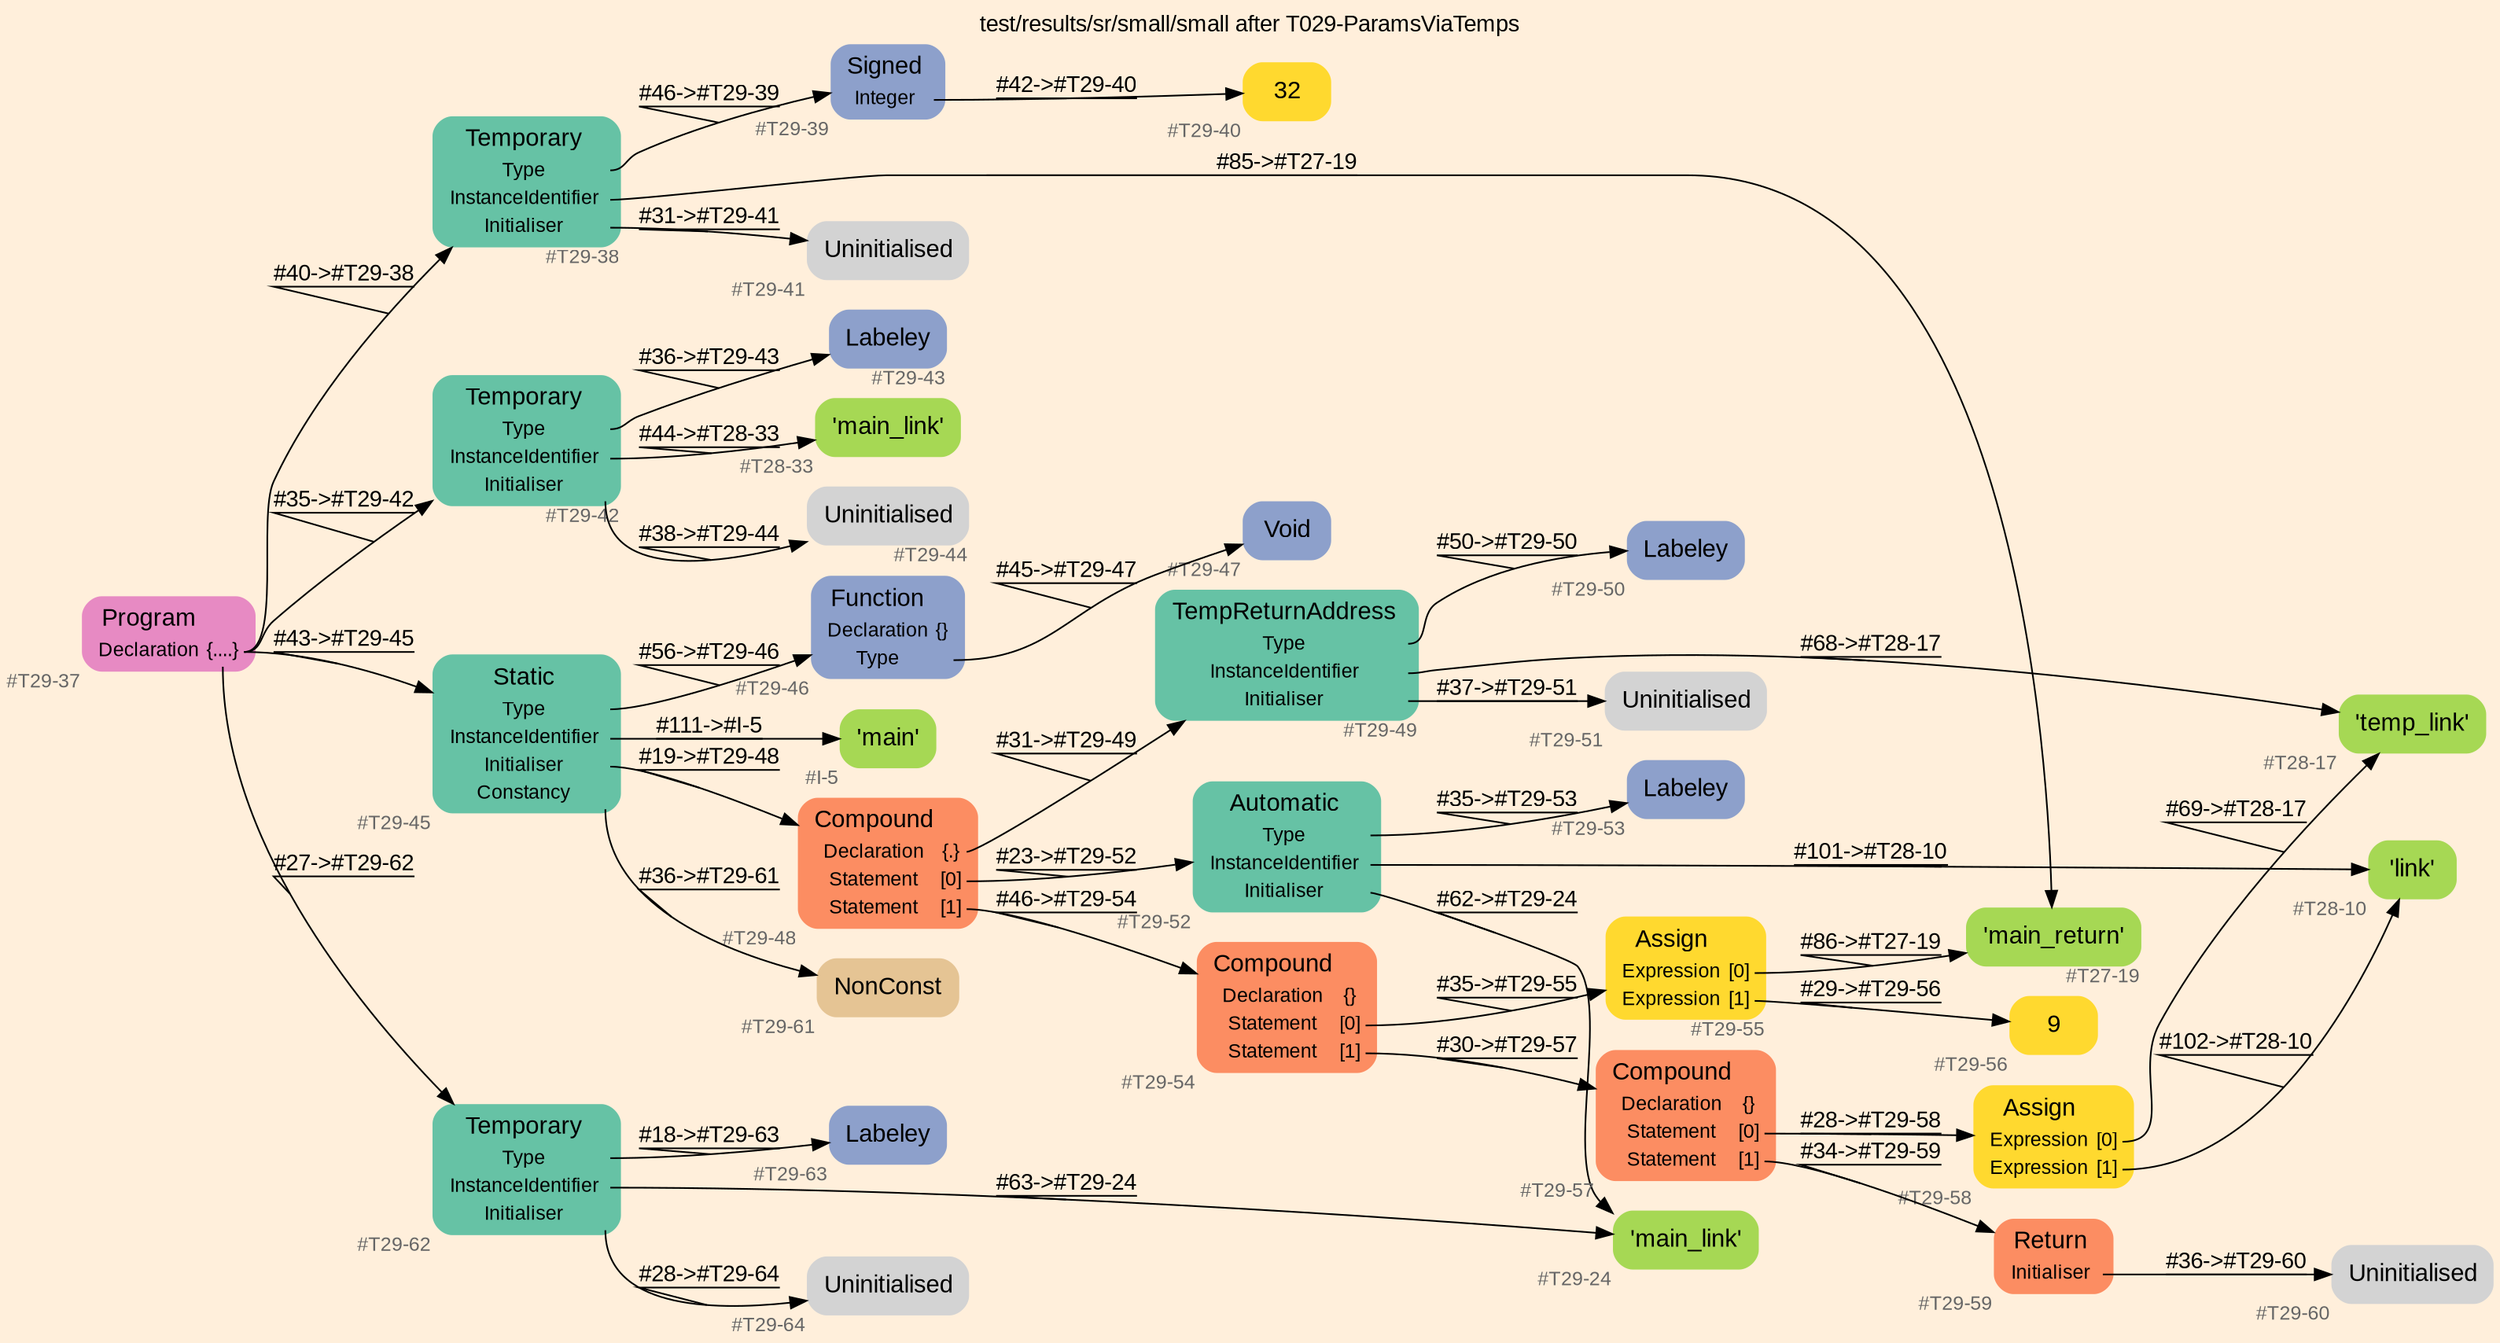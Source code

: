 digraph "test/results/sr/small/small after T029-ParamsViaTemps" {
label = "test/results/sr/small/small after T029-ParamsViaTemps"
labelloc = t
graph [
    rankdir = "LR"
    ranksep = 0.3
    bgcolor = antiquewhite1
    color = black
    fontcolor = black
    fontname = "Arial"
];
node [
    fontname = "Arial"
];
edge [
    fontname = "Arial"
];

// -------------------- node figure --------------------
// -------- block #T29-37 ----------
"#T29-37" [
    fillcolor = "/set28/4"
    xlabel = "#T29-37"
    fontsize = "12"
    fontcolor = grey40
    shape = "plaintext"
    label = <<TABLE BORDER="0" CELLBORDER="0" CELLSPACING="0">
     <TR><TD><FONT COLOR="black" POINT-SIZE="15">Program</FONT></TD></TR>
     <TR><TD><FONT COLOR="black" POINT-SIZE="12">Declaration</FONT></TD><TD PORT="port0"><FONT COLOR="black" POINT-SIZE="12">{....}</FONT></TD></TR>
    </TABLE>>
    style = "rounded,filled"
];

// -------- block #T29-38 ----------
"#T29-38" [
    fillcolor = "/set28/1"
    xlabel = "#T29-38"
    fontsize = "12"
    fontcolor = grey40
    shape = "plaintext"
    label = <<TABLE BORDER="0" CELLBORDER="0" CELLSPACING="0">
     <TR><TD><FONT COLOR="black" POINT-SIZE="15">Temporary</FONT></TD></TR>
     <TR><TD><FONT COLOR="black" POINT-SIZE="12">Type</FONT></TD><TD PORT="port0"></TD></TR>
     <TR><TD><FONT COLOR="black" POINT-SIZE="12">InstanceIdentifier</FONT></TD><TD PORT="port1"></TD></TR>
     <TR><TD><FONT COLOR="black" POINT-SIZE="12">Initialiser</FONT></TD><TD PORT="port2"></TD></TR>
    </TABLE>>
    style = "rounded,filled"
];

// -------- block #T29-39 ----------
"#T29-39" [
    fillcolor = "/set28/3"
    xlabel = "#T29-39"
    fontsize = "12"
    fontcolor = grey40
    shape = "plaintext"
    label = <<TABLE BORDER="0" CELLBORDER="0" CELLSPACING="0">
     <TR><TD><FONT COLOR="black" POINT-SIZE="15">Signed</FONT></TD></TR>
     <TR><TD><FONT COLOR="black" POINT-SIZE="12">Integer</FONT></TD><TD PORT="port0"></TD></TR>
    </TABLE>>
    style = "rounded,filled"
];

// -------- block #T29-40 ----------
"#T29-40" [
    fillcolor = "/set28/6"
    xlabel = "#T29-40"
    fontsize = "12"
    fontcolor = grey40
    shape = "plaintext"
    label = <<TABLE BORDER="0" CELLBORDER="0" CELLSPACING="0">
     <TR><TD><FONT COLOR="black" POINT-SIZE="15">32</FONT></TD></TR>
    </TABLE>>
    style = "rounded,filled"
];

// -------- block #T27-19 ----------
"#T27-19" [
    fillcolor = "/set28/5"
    xlabel = "#T27-19"
    fontsize = "12"
    fontcolor = grey40
    shape = "plaintext"
    label = <<TABLE BORDER="0" CELLBORDER="0" CELLSPACING="0">
     <TR><TD><FONT COLOR="black" POINT-SIZE="15">'main_return'</FONT></TD></TR>
    </TABLE>>
    style = "rounded,filled"
];

// -------- block #T29-41 ----------
"#T29-41" [
    xlabel = "#T29-41"
    fontsize = "12"
    fontcolor = grey40
    shape = "plaintext"
    label = <<TABLE BORDER="0" CELLBORDER="0" CELLSPACING="0">
     <TR><TD><FONT COLOR="black" POINT-SIZE="15">Uninitialised</FONT></TD></TR>
    </TABLE>>
    style = "rounded,filled"
];

// -------- block #T29-42 ----------
"#T29-42" [
    fillcolor = "/set28/1"
    xlabel = "#T29-42"
    fontsize = "12"
    fontcolor = grey40
    shape = "plaintext"
    label = <<TABLE BORDER="0" CELLBORDER="0" CELLSPACING="0">
     <TR><TD><FONT COLOR="black" POINT-SIZE="15">Temporary</FONT></TD></TR>
     <TR><TD><FONT COLOR="black" POINT-SIZE="12">Type</FONT></TD><TD PORT="port0"></TD></TR>
     <TR><TD><FONT COLOR="black" POINT-SIZE="12">InstanceIdentifier</FONT></TD><TD PORT="port1"></TD></TR>
     <TR><TD><FONT COLOR="black" POINT-SIZE="12">Initialiser</FONT></TD><TD PORT="port2"></TD></TR>
    </TABLE>>
    style = "rounded,filled"
];

// -------- block #T29-43 ----------
"#T29-43" [
    fillcolor = "/set28/3"
    xlabel = "#T29-43"
    fontsize = "12"
    fontcolor = grey40
    shape = "plaintext"
    label = <<TABLE BORDER="0" CELLBORDER="0" CELLSPACING="0">
     <TR><TD><FONT COLOR="black" POINT-SIZE="15">Labeley</FONT></TD></TR>
    </TABLE>>
    style = "rounded,filled"
];

// -------- block #T28-33 ----------
"#T28-33" [
    fillcolor = "/set28/5"
    xlabel = "#T28-33"
    fontsize = "12"
    fontcolor = grey40
    shape = "plaintext"
    label = <<TABLE BORDER="0" CELLBORDER="0" CELLSPACING="0">
     <TR><TD><FONT COLOR="black" POINT-SIZE="15">'main_link'</FONT></TD></TR>
    </TABLE>>
    style = "rounded,filled"
];

// -------- block #T29-44 ----------
"#T29-44" [
    xlabel = "#T29-44"
    fontsize = "12"
    fontcolor = grey40
    shape = "plaintext"
    label = <<TABLE BORDER="0" CELLBORDER="0" CELLSPACING="0">
     <TR><TD><FONT COLOR="black" POINT-SIZE="15">Uninitialised</FONT></TD></TR>
    </TABLE>>
    style = "rounded,filled"
];

// -------- block #T29-45 ----------
"#T29-45" [
    fillcolor = "/set28/1"
    xlabel = "#T29-45"
    fontsize = "12"
    fontcolor = grey40
    shape = "plaintext"
    label = <<TABLE BORDER="0" CELLBORDER="0" CELLSPACING="0">
     <TR><TD><FONT COLOR="black" POINT-SIZE="15">Static</FONT></TD></TR>
     <TR><TD><FONT COLOR="black" POINT-SIZE="12">Type</FONT></TD><TD PORT="port0"></TD></TR>
     <TR><TD><FONT COLOR="black" POINT-SIZE="12">InstanceIdentifier</FONT></TD><TD PORT="port1"></TD></TR>
     <TR><TD><FONT COLOR="black" POINT-SIZE="12">Initialiser</FONT></TD><TD PORT="port2"></TD></TR>
     <TR><TD><FONT COLOR="black" POINT-SIZE="12">Constancy</FONT></TD><TD PORT="port3"></TD></TR>
    </TABLE>>
    style = "rounded,filled"
];

// -------- block #T29-46 ----------
"#T29-46" [
    fillcolor = "/set28/3"
    xlabel = "#T29-46"
    fontsize = "12"
    fontcolor = grey40
    shape = "plaintext"
    label = <<TABLE BORDER="0" CELLBORDER="0" CELLSPACING="0">
     <TR><TD><FONT COLOR="black" POINT-SIZE="15">Function</FONT></TD></TR>
     <TR><TD><FONT COLOR="black" POINT-SIZE="12">Declaration</FONT></TD><TD PORT="port0"><FONT COLOR="black" POINT-SIZE="12">{}</FONT></TD></TR>
     <TR><TD><FONT COLOR="black" POINT-SIZE="12">Type</FONT></TD><TD PORT="port1"></TD></TR>
    </TABLE>>
    style = "rounded,filled"
];

// -------- block #T29-47 ----------
"#T29-47" [
    fillcolor = "/set28/3"
    xlabel = "#T29-47"
    fontsize = "12"
    fontcolor = grey40
    shape = "plaintext"
    label = <<TABLE BORDER="0" CELLBORDER="0" CELLSPACING="0">
     <TR><TD><FONT COLOR="black" POINT-SIZE="15">Void</FONT></TD></TR>
    </TABLE>>
    style = "rounded,filled"
];

// -------- block #I-5 ----------
"#I-5" [
    fillcolor = "/set28/5"
    xlabel = "#I-5"
    fontsize = "12"
    fontcolor = grey40
    shape = "plaintext"
    label = <<TABLE BORDER="0" CELLBORDER="0" CELLSPACING="0">
     <TR><TD><FONT COLOR="black" POINT-SIZE="15">'main'</FONT></TD></TR>
    </TABLE>>
    style = "rounded,filled"
];

// -------- block #T29-48 ----------
"#T29-48" [
    fillcolor = "/set28/2"
    xlabel = "#T29-48"
    fontsize = "12"
    fontcolor = grey40
    shape = "plaintext"
    label = <<TABLE BORDER="0" CELLBORDER="0" CELLSPACING="0">
     <TR><TD><FONT COLOR="black" POINT-SIZE="15">Compound</FONT></TD></TR>
     <TR><TD><FONT COLOR="black" POINT-SIZE="12">Declaration</FONT></TD><TD PORT="port0"><FONT COLOR="black" POINT-SIZE="12">{.}</FONT></TD></TR>
     <TR><TD><FONT COLOR="black" POINT-SIZE="12">Statement</FONT></TD><TD PORT="port1"><FONT COLOR="black" POINT-SIZE="12">[0]</FONT></TD></TR>
     <TR><TD><FONT COLOR="black" POINT-SIZE="12">Statement</FONT></TD><TD PORT="port2"><FONT COLOR="black" POINT-SIZE="12">[1]</FONT></TD></TR>
    </TABLE>>
    style = "rounded,filled"
];

// -------- block #T29-49 ----------
"#T29-49" [
    fillcolor = "/set28/1"
    xlabel = "#T29-49"
    fontsize = "12"
    fontcolor = grey40
    shape = "plaintext"
    label = <<TABLE BORDER="0" CELLBORDER="0" CELLSPACING="0">
     <TR><TD><FONT COLOR="black" POINT-SIZE="15">TempReturnAddress</FONT></TD></TR>
     <TR><TD><FONT COLOR="black" POINT-SIZE="12">Type</FONT></TD><TD PORT="port0"></TD></TR>
     <TR><TD><FONT COLOR="black" POINT-SIZE="12">InstanceIdentifier</FONT></TD><TD PORT="port1"></TD></TR>
     <TR><TD><FONT COLOR="black" POINT-SIZE="12">Initialiser</FONT></TD><TD PORT="port2"></TD></TR>
    </TABLE>>
    style = "rounded,filled"
];

// -------- block #T29-50 ----------
"#T29-50" [
    fillcolor = "/set28/3"
    xlabel = "#T29-50"
    fontsize = "12"
    fontcolor = grey40
    shape = "plaintext"
    label = <<TABLE BORDER="0" CELLBORDER="0" CELLSPACING="0">
     <TR><TD><FONT COLOR="black" POINT-SIZE="15">Labeley</FONT></TD></TR>
    </TABLE>>
    style = "rounded,filled"
];

// -------- block #T28-17 ----------
"#T28-17" [
    fillcolor = "/set28/5"
    xlabel = "#T28-17"
    fontsize = "12"
    fontcolor = grey40
    shape = "plaintext"
    label = <<TABLE BORDER="0" CELLBORDER="0" CELLSPACING="0">
     <TR><TD><FONT COLOR="black" POINT-SIZE="15">'temp_link'</FONT></TD></TR>
    </TABLE>>
    style = "rounded,filled"
];

// -------- block #T29-51 ----------
"#T29-51" [
    xlabel = "#T29-51"
    fontsize = "12"
    fontcolor = grey40
    shape = "plaintext"
    label = <<TABLE BORDER="0" CELLBORDER="0" CELLSPACING="0">
     <TR><TD><FONT COLOR="black" POINT-SIZE="15">Uninitialised</FONT></TD></TR>
    </TABLE>>
    style = "rounded,filled"
];

// -------- block #T29-52 ----------
"#T29-52" [
    fillcolor = "/set28/1"
    xlabel = "#T29-52"
    fontsize = "12"
    fontcolor = grey40
    shape = "plaintext"
    label = <<TABLE BORDER="0" CELLBORDER="0" CELLSPACING="0">
     <TR><TD><FONT COLOR="black" POINT-SIZE="15">Automatic</FONT></TD></TR>
     <TR><TD><FONT COLOR="black" POINT-SIZE="12">Type</FONT></TD><TD PORT="port0"></TD></TR>
     <TR><TD><FONT COLOR="black" POINT-SIZE="12">InstanceIdentifier</FONT></TD><TD PORT="port1"></TD></TR>
     <TR><TD><FONT COLOR="black" POINT-SIZE="12">Initialiser</FONT></TD><TD PORT="port2"></TD></TR>
    </TABLE>>
    style = "rounded,filled"
];

// -------- block #T29-53 ----------
"#T29-53" [
    fillcolor = "/set28/3"
    xlabel = "#T29-53"
    fontsize = "12"
    fontcolor = grey40
    shape = "plaintext"
    label = <<TABLE BORDER="0" CELLBORDER="0" CELLSPACING="0">
     <TR><TD><FONT COLOR="black" POINT-SIZE="15">Labeley</FONT></TD></TR>
    </TABLE>>
    style = "rounded,filled"
];

// -------- block #T28-10 ----------
"#T28-10" [
    fillcolor = "/set28/5"
    xlabel = "#T28-10"
    fontsize = "12"
    fontcolor = grey40
    shape = "plaintext"
    label = <<TABLE BORDER="0" CELLBORDER="0" CELLSPACING="0">
     <TR><TD><FONT COLOR="black" POINT-SIZE="15">'link'</FONT></TD></TR>
    </TABLE>>
    style = "rounded,filled"
];

// -------- block #T29-24 ----------
"#T29-24" [
    fillcolor = "/set28/5"
    xlabel = "#T29-24"
    fontsize = "12"
    fontcolor = grey40
    shape = "plaintext"
    label = <<TABLE BORDER="0" CELLBORDER="0" CELLSPACING="0">
     <TR><TD><FONT COLOR="black" POINT-SIZE="15">'main_link'</FONT></TD></TR>
    </TABLE>>
    style = "rounded,filled"
];

// -------- block #T29-54 ----------
"#T29-54" [
    fillcolor = "/set28/2"
    xlabel = "#T29-54"
    fontsize = "12"
    fontcolor = grey40
    shape = "plaintext"
    label = <<TABLE BORDER="0" CELLBORDER="0" CELLSPACING="0">
     <TR><TD><FONT COLOR="black" POINT-SIZE="15">Compound</FONT></TD></TR>
     <TR><TD><FONT COLOR="black" POINT-SIZE="12">Declaration</FONT></TD><TD PORT="port0"><FONT COLOR="black" POINT-SIZE="12">{}</FONT></TD></TR>
     <TR><TD><FONT COLOR="black" POINT-SIZE="12">Statement</FONT></TD><TD PORT="port1"><FONT COLOR="black" POINT-SIZE="12">[0]</FONT></TD></TR>
     <TR><TD><FONT COLOR="black" POINT-SIZE="12">Statement</FONT></TD><TD PORT="port2"><FONT COLOR="black" POINT-SIZE="12">[1]</FONT></TD></TR>
    </TABLE>>
    style = "rounded,filled"
];

// -------- block #T29-55 ----------
"#T29-55" [
    fillcolor = "/set28/6"
    xlabel = "#T29-55"
    fontsize = "12"
    fontcolor = grey40
    shape = "plaintext"
    label = <<TABLE BORDER="0" CELLBORDER="0" CELLSPACING="0">
     <TR><TD><FONT COLOR="black" POINT-SIZE="15">Assign</FONT></TD></TR>
     <TR><TD><FONT COLOR="black" POINT-SIZE="12">Expression</FONT></TD><TD PORT="port0"><FONT COLOR="black" POINT-SIZE="12">[0]</FONT></TD></TR>
     <TR><TD><FONT COLOR="black" POINT-SIZE="12">Expression</FONT></TD><TD PORT="port1"><FONT COLOR="black" POINT-SIZE="12">[1]</FONT></TD></TR>
    </TABLE>>
    style = "rounded,filled"
];

// -------- block #T29-56 ----------
"#T29-56" [
    fillcolor = "/set28/6"
    xlabel = "#T29-56"
    fontsize = "12"
    fontcolor = grey40
    shape = "plaintext"
    label = <<TABLE BORDER="0" CELLBORDER="0" CELLSPACING="0">
     <TR><TD><FONT COLOR="black" POINT-SIZE="15">9</FONT></TD></TR>
    </TABLE>>
    style = "rounded,filled"
];

// -------- block #T29-57 ----------
"#T29-57" [
    fillcolor = "/set28/2"
    xlabel = "#T29-57"
    fontsize = "12"
    fontcolor = grey40
    shape = "plaintext"
    label = <<TABLE BORDER="0" CELLBORDER="0" CELLSPACING="0">
     <TR><TD><FONT COLOR="black" POINT-SIZE="15">Compound</FONT></TD></TR>
     <TR><TD><FONT COLOR="black" POINT-SIZE="12">Declaration</FONT></TD><TD PORT="port0"><FONT COLOR="black" POINT-SIZE="12">{}</FONT></TD></TR>
     <TR><TD><FONT COLOR="black" POINT-SIZE="12">Statement</FONT></TD><TD PORT="port1"><FONT COLOR="black" POINT-SIZE="12">[0]</FONT></TD></TR>
     <TR><TD><FONT COLOR="black" POINT-SIZE="12">Statement</FONT></TD><TD PORT="port2"><FONT COLOR="black" POINT-SIZE="12">[1]</FONT></TD></TR>
    </TABLE>>
    style = "rounded,filled"
];

// -------- block #T29-58 ----------
"#T29-58" [
    fillcolor = "/set28/6"
    xlabel = "#T29-58"
    fontsize = "12"
    fontcolor = grey40
    shape = "plaintext"
    label = <<TABLE BORDER="0" CELLBORDER="0" CELLSPACING="0">
     <TR><TD><FONT COLOR="black" POINT-SIZE="15">Assign</FONT></TD></TR>
     <TR><TD><FONT COLOR="black" POINT-SIZE="12">Expression</FONT></TD><TD PORT="port0"><FONT COLOR="black" POINT-SIZE="12">[0]</FONT></TD></TR>
     <TR><TD><FONT COLOR="black" POINT-SIZE="12">Expression</FONT></TD><TD PORT="port1"><FONT COLOR="black" POINT-SIZE="12">[1]</FONT></TD></TR>
    </TABLE>>
    style = "rounded,filled"
];

// -------- block #T29-59 ----------
"#T29-59" [
    fillcolor = "/set28/2"
    xlabel = "#T29-59"
    fontsize = "12"
    fontcolor = grey40
    shape = "plaintext"
    label = <<TABLE BORDER="0" CELLBORDER="0" CELLSPACING="0">
     <TR><TD><FONT COLOR="black" POINT-SIZE="15">Return</FONT></TD></TR>
     <TR><TD><FONT COLOR="black" POINT-SIZE="12">Initialiser</FONT></TD><TD PORT="port0"></TD></TR>
    </TABLE>>
    style = "rounded,filled"
];

// -------- block #T29-60 ----------
"#T29-60" [
    xlabel = "#T29-60"
    fontsize = "12"
    fontcolor = grey40
    shape = "plaintext"
    label = <<TABLE BORDER="0" CELLBORDER="0" CELLSPACING="0">
     <TR><TD><FONT COLOR="black" POINT-SIZE="15">Uninitialised</FONT></TD></TR>
    </TABLE>>
    style = "rounded,filled"
];

// -------- block #T29-61 ----------
"#T29-61" [
    fillcolor = "/set28/7"
    xlabel = "#T29-61"
    fontsize = "12"
    fontcolor = grey40
    shape = "plaintext"
    label = <<TABLE BORDER="0" CELLBORDER="0" CELLSPACING="0">
     <TR><TD><FONT COLOR="black" POINT-SIZE="15">NonConst</FONT></TD></TR>
    </TABLE>>
    style = "rounded,filled"
];

// -------- block #T29-62 ----------
"#T29-62" [
    fillcolor = "/set28/1"
    xlabel = "#T29-62"
    fontsize = "12"
    fontcolor = grey40
    shape = "plaintext"
    label = <<TABLE BORDER="0" CELLBORDER="0" CELLSPACING="0">
     <TR><TD><FONT COLOR="black" POINT-SIZE="15">Temporary</FONT></TD></TR>
     <TR><TD><FONT COLOR="black" POINT-SIZE="12">Type</FONT></TD><TD PORT="port0"></TD></TR>
     <TR><TD><FONT COLOR="black" POINT-SIZE="12">InstanceIdentifier</FONT></TD><TD PORT="port1"></TD></TR>
     <TR><TD><FONT COLOR="black" POINT-SIZE="12">Initialiser</FONT></TD><TD PORT="port2"></TD></TR>
    </TABLE>>
    style = "rounded,filled"
];

// -------- block #T29-63 ----------
"#T29-63" [
    fillcolor = "/set28/3"
    xlabel = "#T29-63"
    fontsize = "12"
    fontcolor = grey40
    shape = "plaintext"
    label = <<TABLE BORDER="0" CELLBORDER="0" CELLSPACING="0">
     <TR><TD><FONT COLOR="black" POINT-SIZE="15">Labeley</FONT></TD></TR>
    </TABLE>>
    style = "rounded,filled"
];

// -------- block #T29-64 ----------
"#T29-64" [
    xlabel = "#T29-64"
    fontsize = "12"
    fontcolor = grey40
    shape = "plaintext"
    label = <<TABLE BORDER="0" CELLBORDER="0" CELLSPACING="0">
     <TR><TD><FONT COLOR="black" POINT-SIZE="15">Uninitialised</FONT></TD></TR>
    </TABLE>>
    style = "rounded,filled"
];

"#T29-37":port0 -> "#T29-38" [
    label = "#40-&gt;#T29-38"
    decorate = true
    color = black
    fontcolor = black
];

"#T29-37":port0 -> "#T29-42" [
    label = "#35-&gt;#T29-42"
    decorate = true
    color = black
    fontcolor = black
];

"#T29-37":port0 -> "#T29-45" [
    label = "#43-&gt;#T29-45"
    decorate = true
    color = black
    fontcolor = black
];

"#T29-37":port0 -> "#T29-62" [
    label = "#27-&gt;#T29-62"
    decorate = true
    color = black
    fontcolor = black
];

"#T29-38":port0 -> "#T29-39" [
    label = "#46-&gt;#T29-39"
    decorate = true
    color = black
    fontcolor = black
];

"#T29-38":port1 -> "#T27-19" [
    label = "#85-&gt;#T27-19"
    decorate = true
    color = black
    fontcolor = black
];

"#T29-38":port2 -> "#T29-41" [
    label = "#31-&gt;#T29-41"
    decorate = true
    color = black
    fontcolor = black
];

"#T29-39":port0 -> "#T29-40" [
    label = "#42-&gt;#T29-40"
    decorate = true
    color = black
    fontcolor = black
];

"#T29-42":port0 -> "#T29-43" [
    label = "#36-&gt;#T29-43"
    decorate = true
    color = black
    fontcolor = black
];

"#T29-42":port1 -> "#T28-33" [
    label = "#44-&gt;#T28-33"
    decorate = true
    color = black
    fontcolor = black
];

"#T29-42":port2 -> "#T29-44" [
    label = "#38-&gt;#T29-44"
    decorate = true
    color = black
    fontcolor = black
];

"#T29-45":port0 -> "#T29-46" [
    label = "#56-&gt;#T29-46"
    decorate = true
    color = black
    fontcolor = black
];

"#T29-45":port1 -> "#I-5" [
    label = "#111-&gt;#I-5"
    decorate = true
    color = black
    fontcolor = black
];

"#T29-45":port2 -> "#T29-48" [
    label = "#19-&gt;#T29-48"
    decorate = true
    color = black
    fontcolor = black
];

"#T29-45":port3 -> "#T29-61" [
    label = "#36-&gt;#T29-61"
    decorate = true
    color = black
    fontcolor = black
];

"#T29-46":port1 -> "#T29-47" [
    label = "#45-&gt;#T29-47"
    decorate = true
    color = black
    fontcolor = black
];

"#T29-48":port0 -> "#T29-49" [
    label = "#31-&gt;#T29-49"
    decorate = true
    color = black
    fontcolor = black
];

"#T29-48":port1 -> "#T29-52" [
    label = "#23-&gt;#T29-52"
    decorate = true
    color = black
    fontcolor = black
];

"#T29-48":port2 -> "#T29-54" [
    label = "#46-&gt;#T29-54"
    decorate = true
    color = black
    fontcolor = black
];

"#T29-49":port0 -> "#T29-50" [
    label = "#50-&gt;#T29-50"
    decorate = true
    color = black
    fontcolor = black
];

"#T29-49":port1 -> "#T28-17" [
    label = "#68-&gt;#T28-17"
    decorate = true
    color = black
    fontcolor = black
];

"#T29-49":port2 -> "#T29-51" [
    label = "#37-&gt;#T29-51"
    decorate = true
    color = black
    fontcolor = black
];

"#T29-52":port0 -> "#T29-53" [
    label = "#35-&gt;#T29-53"
    decorate = true
    color = black
    fontcolor = black
];

"#T29-52":port1 -> "#T28-10" [
    label = "#101-&gt;#T28-10"
    decorate = true
    color = black
    fontcolor = black
];

"#T29-52":port2 -> "#T29-24" [
    label = "#62-&gt;#T29-24"
    decorate = true
    color = black
    fontcolor = black
];

"#T29-54":port1 -> "#T29-55" [
    label = "#35-&gt;#T29-55"
    decorate = true
    color = black
    fontcolor = black
];

"#T29-54":port2 -> "#T29-57" [
    label = "#30-&gt;#T29-57"
    decorate = true
    color = black
    fontcolor = black
];

"#T29-55":port0 -> "#T27-19" [
    label = "#86-&gt;#T27-19"
    decorate = true
    color = black
    fontcolor = black
];

"#T29-55":port1 -> "#T29-56" [
    label = "#29-&gt;#T29-56"
    decorate = true
    color = black
    fontcolor = black
];

"#T29-57":port1 -> "#T29-58" [
    label = "#28-&gt;#T29-58"
    decorate = true
    color = black
    fontcolor = black
];

"#T29-57":port2 -> "#T29-59" [
    label = "#34-&gt;#T29-59"
    decorate = true
    color = black
    fontcolor = black
];

"#T29-58":port0 -> "#T28-17" [
    label = "#69-&gt;#T28-17"
    decorate = true
    color = black
    fontcolor = black
];

"#T29-58":port1 -> "#T28-10" [
    label = "#102-&gt;#T28-10"
    decorate = true
    color = black
    fontcolor = black
];

"#T29-59":port0 -> "#T29-60" [
    label = "#36-&gt;#T29-60"
    decorate = true
    color = black
    fontcolor = black
];

"#T29-62":port0 -> "#T29-63" [
    label = "#18-&gt;#T29-63"
    decorate = true
    color = black
    fontcolor = black
];

"#T29-62":port1 -> "#T29-24" [
    label = "#63-&gt;#T29-24"
    decorate = true
    color = black
    fontcolor = black
];

"#T29-62":port2 -> "#T29-64" [
    label = "#28-&gt;#T29-64"
    decorate = true
    color = black
    fontcolor = black
];


}
